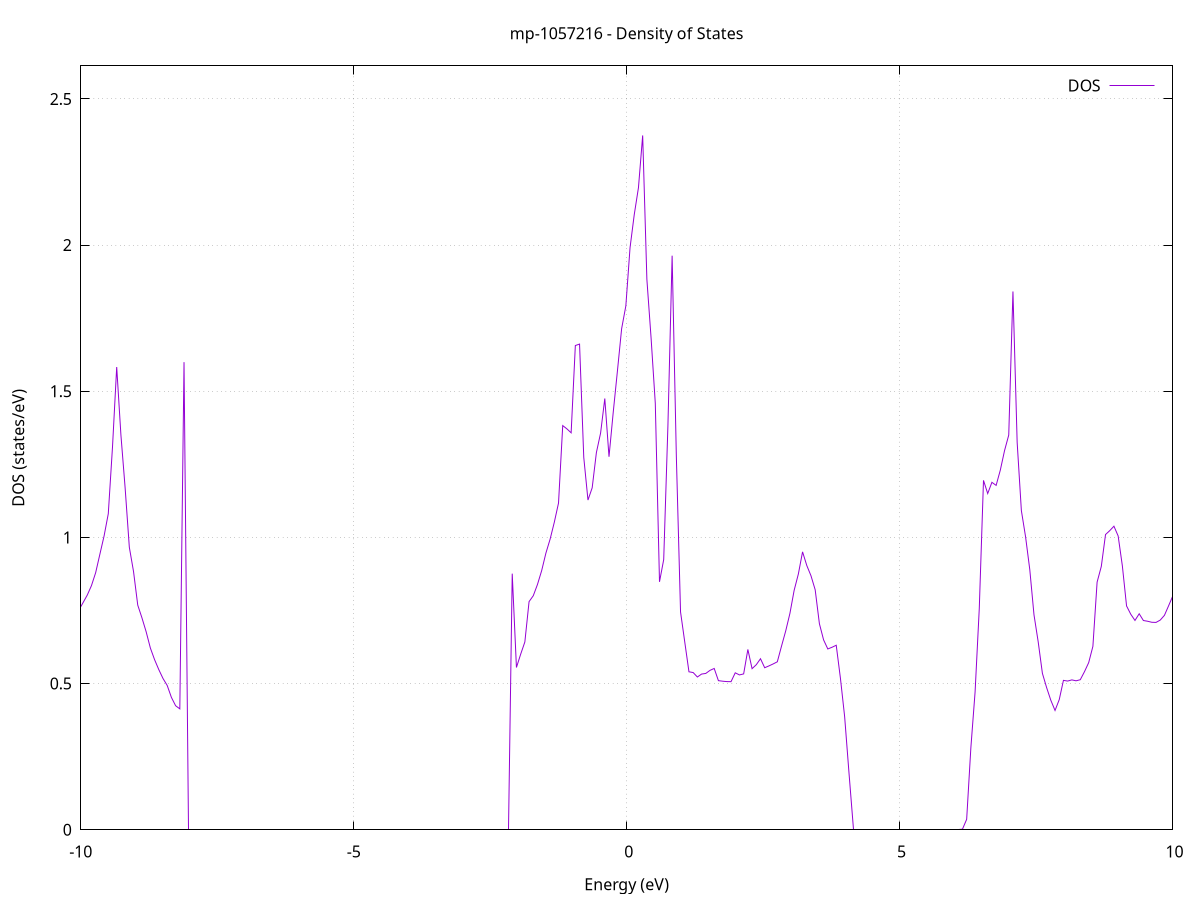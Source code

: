 set title 'mp-1057216 - Density of States'
set xlabel 'Energy (eV)'
set ylabel 'DOS (states/eV)'
set grid
set xrange [-10:10]
set yrange [0:2.613]
set xzeroaxis lt -1
set terminal png size 800,600
set output 'mp-1057216_dos_gnuplot.png'
plot '-' using 1:2 with lines title 'DOS'
-49.734900 0.000000
-49.657800 0.000000
-49.580800 0.000000
-49.503700 0.000000
-49.426600 0.000000
-49.349500 0.000000
-49.272400 0.000000
-49.195300 0.000000
-49.118200 0.000000
-49.041200 0.000000
-48.964100 0.000000
-48.887000 0.000000
-48.809900 0.000000
-48.732800 0.000000
-48.655700 0.000000
-48.578600 0.000000
-48.501600 0.000000
-48.424500 0.000000
-48.347400 0.000000
-48.270300 0.000000
-48.193200 0.000000
-48.116100 0.000000
-48.039000 0.000000
-47.962000 0.000000
-47.884900 0.000000
-47.807800 0.000000
-47.730700 0.000000
-47.653600 0.000000
-47.576500 0.000000
-47.499500 0.000000
-47.422400 0.000000
-47.345300 0.000000
-47.268200 0.000000
-47.191100 0.000000
-47.114000 0.000000
-47.036900 0.000000
-46.959900 0.000000
-46.882800 0.000000
-46.805700 0.000000
-46.728600 0.000000
-46.651500 0.000000
-46.574400 0.000000
-46.497300 0.000000
-46.420300 0.000000
-46.343200 0.000000
-46.266100 0.000000
-46.189000 0.000000
-46.111900 0.000000
-46.034800 0.000000
-45.957700 0.000000
-45.880700 0.000000
-45.803600 0.000000
-45.726500 0.000000
-45.649400 0.000000
-45.572300 0.000000
-45.495200 0.000000
-45.418100 0.000000
-45.341100 0.000000
-45.264000 0.000000
-45.186900 0.000000
-45.109800 0.000000
-45.032700 0.000000
-44.955600 0.000000
-44.878500 0.000000
-44.801500 0.000000
-44.724400 0.000000
-44.647300 0.000000
-44.570200 0.000000
-44.493100 0.000000
-44.416000 0.000000
-44.338900 0.000000
-44.261900 0.000000
-44.184800 0.000000
-44.107700 0.000000
-44.030600 0.000000
-43.953500 0.000000
-43.876400 0.000000
-43.799300 0.000000
-43.722300 0.000000
-43.645200 0.000000
-43.568100 0.000000
-43.491000 0.000000
-43.413900 0.000000
-43.336800 0.000000
-43.259700 0.000000
-43.182700 0.000000
-43.105600 0.000000
-43.028500 0.000000
-42.951400 0.000000
-42.874300 0.000000
-42.797200 0.000000
-42.720100 149.507300
-42.643100 0.000000
-42.566000 0.000000
-42.488900 0.000000
-42.411800 0.000000
-42.334700 0.000000
-42.257600 0.000000
-42.180500 0.000000
-42.103500 0.000000
-42.026400 0.000000
-41.949300 0.000000
-41.872200 0.000000
-41.795100 0.000000
-41.718000 0.000000
-41.640900 0.000000
-41.563900 0.000000
-41.486800 0.000000
-41.409700 0.000000
-41.332600 0.000000
-41.255500 0.000000
-41.178400 0.000000
-41.101300 0.000000
-41.024300 0.000000
-40.947200 0.000000
-40.870100 0.000000
-40.793000 0.000000
-40.715900 0.000000
-40.638800 0.000000
-40.561800 0.000000
-40.484700 0.000000
-40.407600 0.000000
-40.330500 0.000000
-40.253400 0.000000
-40.176300 0.000000
-40.099200 0.000000
-40.022200 0.000000
-39.945100 0.000000
-39.868000 0.000000
-39.790900 0.000000
-39.713800 0.000000
-39.636700 0.000000
-39.559600 0.000000
-39.482600 0.000000
-39.405500 0.000000
-39.328400 0.000000
-39.251300 0.000000
-39.174200 0.000000
-39.097100 0.000000
-39.020000 0.000000
-38.943000 0.000000
-38.865900 0.000000
-38.788800 0.000000
-38.711700 0.000000
-38.634600 0.000000
-38.557500 0.000000
-38.480400 0.000000
-38.403400 0.000000
-38.326300 0.000000
-38.249200 0.000000
-38.172100 0.000000
-38.095000 0.000000
-38.017900 0.000000
-37.940800 0.000000
-37.863800 0.000000
-37.786700 0.000000
-37.709600 0.000000
-37.632500 0.000000
-37.555400 0.000000
-37.478300 0.000000
-37.401200 0.000000
-37.324200 0.000000
-37.247100 0.000000
-37.170000 0.000000
-37.092900 0.000000
-37.015800 0.000000
-36.938700 0.000000
-36.861600 0.000000
-36.784600 0.000000
-36.707500 0.000000
-36.630400 0.000000
-36.553300 0.000000
-36.476200 0.000000
-36.399100 0.000000
-36.322000 0.000000
-36.245000 0.000000
-36.167900 0.000000
-36.090800 0.000000
-36.013700 0.000000
-35.936600 0.000000
-35.859500 0.000000
-35.782400 0.000000
-35.705400 0.000000
-35.628300 0.000000
-35.551200 0.000000
-35.474100 0.000000
-35.397000 0.000000
-35.319900 0.000000
-35.242800 0.000000
-35.165800 0.000000
-35.088700 0.000000
-35.011600 0.000000
-34.934500 0.000000
-34.857400 0.000000
-34.780300 0.000000
-34.703200 0.000000
-34.626200 0.000000
-34.549100 0.000000
-34.472000 0.000000
-34.394900 0.000000
-34.317800 0.000000
-34.240700 0.000000
-34.163600 0.000000
-34.086600 0.000000
-34.009500 0.000000
-33.932400 0.000000
-33.855300 0.000000
-33.778200 0.000000
-33.701100 0.000000
-33.624100 0.000000
-33.547000 0.000000
-33.469900 0.000000
-33.392800 0.000000
-33.315700 0.000000
-33.238600 0.000000
-33.161500 0.000000
-33.084500 0.000000
-33.007400 0.000000
-32.930300 0.000000
-32.853200 0.000000
-32.776100 0.000000
-32.699000 0.000000
-32.621900 0.000000
-32.544900 0.000000
-32.467800 0.000000
-32.390700 0.000000
-32.313600 0.000000
-32.236500 0.000000
-32.159400 0.000000
-32.082300 0.000000
-32.005300 0.000000
-31.928200 0.000000
-31.851100 0.000000
-31.774000 0.000000
-31.696900 0.000000
-31.619800 0.000000
-31.542700 0.000000
-31.465700 0.000000
-31.388600 0.000000
-31.311500 0.000000
-31.234400 0.000000
-31.157300 0.000000
-31.080200 0.000000
-31.003100 0.000000
-30.926100 0.000000
-30.849000 0.000000
-30.771900 0.000000
-30.694800 0.000000
-30.617700 0.000000
-30.540600 0.000000
-30.463500 0.000000
-30.386500 0.000000
-30.309400 0.000000
-30.232300 0.000000
-30.155200 0.000000
-30.078100 0.000000
-30.001000 0.000000
-29.923900 0.000000
-29.846900 0.000000
-29.769800 0.000000
-29.692700 0.000000
-29.615600 0.000000
-29.538500 0.000000
-29.461400 0.000000
-29.384300 0.000000
-29.307300 0.000000
-29.230200 0.000000
-29.153100 0.000000
-29.076000 0.000000
-28.998900 0.000000
-28.921800 0.000000
-28.844700 0.000000
-28.767700 0.000000
-28.690600 0.000000
-28.613500 0.000000
-28.536400 0.000000
-28.459300 0.000000
-28.382200 0.000000
-28.305100 0.000000
-28.228100 0.000000
-28.151000 0.000000
-28.073900 0.000000
-27.996800 0.000000
-27.919700 0.000000
-27.842600 0.000000
-27.765500 0.000000
-27.688500 0.000000
-27.611400 0.000000
-27.534300 0.000000
-27.457200 0.000000
-27.380100 0.000000
-27.303000 0.000000
-27.225900 0.000000
-27.148900 0.000000
-27.071800 0.000000
-26.994700 0.000000
-26.917600 0.000000
-26.840500 0.000000
-26.763400 0.000000
-26.686400 0.000000
-26.609300 0.000000
-26.532200 0.000000
-26.455100 0.000000
-26.378000 0.000000
-26.300900 0.000000
-26.223800 0.000000
-26.146800 0.000000
-26.069700 0.000000
-25.992600 0.000000
-25.915500 0.000000
-25.838400 0.000000
-25.761300 0.000000
-25.684200 0.000000
-25.607200 0.000000
-25.530100 0.000000
-25.453000 0.000000
-25.375900 0.000000
-25.298800 0.000000
-25.221700 0.000000
-25.144600 0.000000
-25.067600 0.000000
-24.990500 0.000000
-24.913400 0.000000
-24.836300 0.000000
-24.759200 0.000000
-24.682100 0.000000
-24.605000 0.000000
-24.528000 0.000000
-24.450900 0.000000
-24.373800 0.000000
-24.296700 0.000000
-24.219600 0.000000
-24.142500 0.000000
-24.065400 0.000000
-23.988400 0.000000
-23.911300 0.000000
-23.834200 0.000000
-23.757100 0.000000
-23.680000 0.000000
-23.602900 0.000000
-23.525800 0.000000
-23.448800 0.000000
-23.371700 0.000000
-23.294600 0.000000
-23.217500 0.000000
-23.140400 0.000000
-23.063300 0.000000
-22.986200 0.000000
-22.909200 0.000000
-22.832100 0.000000
-22.755000 0.000000
-22.677900 0.000000
-22.600800 0.000000
-22.523700 0.000000
-22.446600 0.000000
-22.369600 0.000000
-22.292500 0.000000
-22.215400 0.000000
-22.138300 0.000000
-22.061200 0.000000
-21.984100 0.000000
-21.907000 0.000000
-21.830000 0.000000
-21.752900 0.000000
-21.675800 0.000000
-21.598700 0.000000
-21.521600 0.000000
-21.444500 0.000000
-21.367400 0.000000
-21.290400 0.000000
-21.213300 0.000000
-21.136200 0.000000
-21.059100 0.000000
-20.982000 0.000000
-20.904900 0.000000
-20.827800 0.000000
-20.750800 0.000000
-20.673700 0.000000
-20.596600 0.000000
-20.519500 0.000000
-20.442400 0.000000
-20.365300 0.000000
-20.288200 0.000000
-20.211200 0.000000
-20.134100 0.000000
-20.057000 0.000000
-19.979900 0.000000
-19.902800 0.000000
-19.825700 0.000000
-19.748700 0.000000
-19.671600 0.000000
-19.594500 0.000000
-19.517400 0.000000
-19.440300 0.000000
-19.363200 0.000000
-19.286100 0.000000
-19.209100 0.000000
-19.132000 0.000000
-19.054900 0.000000
-18.977800 0.000000
-18.900700 0.000000
-18.823600 0.000000
-18.746500 0.000000
-18.669500 0.000000
-18.592400 0.000000
-18.515300 0.000000
-18.438200 0.000000
-18.361100 0.000000
-18.284000 0.000000
-18.206900 0.000000
-18.129900 0.000000
-18.052800 0.000000
-17.975700 0.000000
-17.898600 0.000000
-17.821500 0.000000
-17.744400 0.000000
-17.667300 0.000000
-17.590300 0.000000
-17.513200 0.000000
-17.436100 0.000000
-17.359000 0.000000
-17.281900 0.000000
-17.204800 0.000000
-17.127700 0.000000
-17.050700 0.000000
-16.973600 0.000000
-16.896500 0.000000
-16.819400 0.000000
-16.742300 0.000000
-16.665200 0.000000
-16.588100 0.000000
-16.511100 0.000000
-16.434000 0.000000
-16.356900 0.000000
-16.279800 0.000000
-16.202700 0.000000
-16.125600 0.000000
-16.048500 0.000000
-15.971500 0.000000
-15.894400 0.000000
-15.817300 0.000000
-15.740200 0.000000
-15.663100 0.000000
-15.586000 0.000000
-15.508900 0.000000
-15.431900 0.000000
-15.354800 0.000000
-15.277700 0.000000
-15.200600 0.000000
-15.123500 0.000000
-15.046400 0.000000
-14.969300 0.000000
-14.892300 0.000000
-14.815200 0.000000
-14.738100 0.000000
-14.661000 0.000000
-14.583900 0.000000
-14.506800 0.000000
-14.429700 0.000000
-14.352700 0.000000
-14.275600 0.000000
-14.198500 0.000000
-14.121400 0.000000
-14.044300 0.000000
-13.967200 0.000000
-13.890100 0.000000
-13.813100 0.000000
-13.736000 0.000000
-13.658900 0.000000
-13.581800 0.000000
-13.504700 0.000000
-13.427600 0.000000
-13.350500 0.000000
-13.273500 0.000000
-13.196400 0.000000
-13.119300 0.000000
-13.042200 0.000000
-12.965100 0.000000
-12.888000 0.000000
-12.811000 0.000000
-12.733900 0.000000
-12.656800 0.000000
-12.579700 0.000000
-12.502600 0.000000
-12.425500 0.000000
-12.348400 0.000000
-12.271400 0.000000
-12.194300 0.000000
-12.117200 0.000000
-12.040100 0.000000
-11.963000 0.000000
-11.885900 0.000000
-11.808800 0.000000
-11.731800 0.000000
-11.654700 0.000000
-11.577600 0.000000
-11.500500 0.000000
-11.423400 0.000000
-11.346300 0.000000
-11.269200 0.000000
-11.192200 0.000000
-11.115100 0.000000
-11.038000 0.000000
-10.960900 0.000000
-10.883800 0.000000
-10.806700 0.000000
-10.729600 0.000000
-10.652600 0.257400
-10.575500 0.442100
-10.498400 0.654100
-10.421300 0.664800
-10.344200 0.668300
-10.267100 0.692700
-10.190000 0.709600
-10.113000 0.722800
-10.035900 0.751300
-9.958800 0.776800
-9.881700 0.802700
-9.804600 0.835100
-9.727500 0.879500
-9.650400 0.942500
-9.573400 1.004900
-9.496300 1.081000
-9.419200 1.309300
-9.342100 1.582900
-9.265000 1.350500
-9.187900 1.169700
-9.110800 0.966500
-9.033800 0.883300
-8.956700 0.768600
-8.879600 0.724900
-8.802500 0.677200
-8.725400 0.621700
-8.648300 0.581900
-8.571200 0.548000
-8.494200 0.517600
-8.417100 0.493700
-8.340000 0.452900
-8.262900 0.424300
-8.185800 0.413600
-8.108700 1.599500
-8.031600 0.000000
-7.954600 0.000000
-7.877500 0.000000
-7.800400 0.000000
-7.723300 0.000000
-7.646200 0.000000
-7.569100 0.000000
-7.492000 0.000000
-7.415000 0.000000
-7.337900 0.000000
-7.260800 0.000000
-7.183700 0.000000
-7.106600 0.000000
-7.029500 0.000000
-6.952400 0.000000
-6.875400 0.000000
-6.798300 0.000000
-6.721200 0.000000
-6.644100 0.000000
-6.567000 0.000000
-6.489900 0.000000
-6.412800 0.000000
-6.335800 0.000000
-6.258700 0.000000
-6.181600 0.000000
-6.104500 0.000000
-6.027400 0.000000
-5.950300 0.000000
-5.873300 0.000000
-5.796200 0.000000
-5.719100 0.000000
-5.642000 0.000000
-5.564900 0.000000
-5.487800 0.000000
-5.410700 0.000000
-5.333700 0.000000
-5.256600 0.000000
-5.179500 0.000000
-5.102400 0.000000
-5.025300 0.000000
-4.948200 0.000000
-4.871100 0.000000
-4.794100 0.000000
-4.717000 0.000000
-4.639900 0.000000
-4.562800 0.000000
-4.485700 0.000000
-4.408600 0.000000
-4.331500 0.000000
-4.254500 0.000000
-4.177400 0.000000
-4.100300 0.000000
-4.023200 0.000000
-3.946100 0.000000
-3.869000 0.000000
-3.791900 0.000000
-3.714900 0.000000
-3.637800 0.000000
-3.560700 0.000000
-3.483600 0.000000
-3.406500 0.000000
-3.329400 0.000000
-3.252300 0.000000
-3.175300 0.000000
-3.098200 0.000000
-3.021100 0.000000
-2.944000 0.000000
-2.866900 0.000000
-2.789800 0.000000
-2.712700 0.000000
-2.635700 0.000000
-2.558600 0.000000
-2.481500 0.000000
-2.404400 0.000000
-2.327300 0.000000
-2.250200 0.000000
-2.173100 0.000000
-2.096100 0.876100
-2.019000 0.555200
-1.941900 0.600300
-1.864800 0.642400
-1.787700 0.780400
-1.710600 0.800600
-1.633500 0.839200
-1.556500 0.886700
-1.479400 0.946200
-1.402300 0.994000
-1.325200 1.051900
-1.248100 1.117600
-1.171000 1.382600
-1.093900 1.371200
-1.016900 1.357900
-0.939800 1.656400
-0.862700 1.661400
-0.785600 1.273800
-0.708500 1.127800
-0.631400 1.169700
-0.554300 1.290200
-0.477300 1.357000
-0.400200 1.475100
-0.323100 1.276000
-0.246000 1.427500
-0.168900 1.569400
-0.091800 1.713900
-0.014700 1.791900
0.062300 1.991300
0.139400 2.104200
0.216500 2.196600
0.293600 2.375000
0.370700 1.882800
0.447800 1.681900
0.524900 1.458400
0.601900 0.848100
0.679000 0.924300
0.756100 1.382000
0.833200 1.963700
0.910300 1.279800
0.987400 0.745100
1.064400 0.642500
1.141500 0.540400
1.218600 0.537800
1.295700 0.522600
1.372800 0.532600
1.449900 0.534800
1.527000 0.545300
1.604000 0.551800
1.681100 0.510100
1.758200 0.508200
1.835300 0.506900
1.912400 0.506600
1.989500 0.536900
2.066600 0.529700
2.143600 0.533200
2.220700 0.616800
2.297800 0.551100
2.374900 0.564600
2.452000 0.585100
2.529100 0.554300
2.606200 0.560500
2.683200 0.567200
2.760300 0.574600
2.837400 0.628300
2.914500 0.680400
2.991600 0.740600
3.068700 0.819100
3.145800 0.874900
3.222800 0.950700
3.299900 0.904100
3.377000 0.868900
3.454100 0.820900
3.531200 0.705000
3.608300 0.649400
3.685400 0.618500
3.762400 0.624300
3.839500 0.631200
3.916600 0.518200
3.993700 0.386900
4.070800 0.200400
4.147900 0.000000
4.225000 0.000000
4.302000 0.000000
4.379100 0.000000
4.456200 0.000000
4.533300 0.000000
4.610400 0.000000
4.687500 0.000000
4.764600 0.000000
4.841600 0.000000
4.918700 0.000000
4.995800 0.000000
5.072900 0.000000
5.150000 0.000000
5.227100 0.000000
5.304200 0.000000
5.381200 0.000000
5.458300 0.000000
5.535400 0.000000
5.612500 0.000000
5.689600 0.000000
5.766700 0.000000
5.843800 0.000000
5.920800 0.000000
5.997900 0.000000
6.075000 0.000000
6.152100 0.002000
6.229200 0.035800
6.306300 0.281100
6.383400 0.470900
6.460400 0.757700
6.537500 1.195200
6.614600 1.150200
6.691700 1.188500
6.768800 1.178000
6.845900 1.230400
6.923000 1.296900
7.000000 1.350200
7.077100 1.841300
7.154200 1.325100
7.231300 1.091900
7.308400 1.002000
7.385500 0.889900
7.462600 0.735300
7.539600 0.642800
7.616700 0.535100
7.693800 0.486400
7.770900 0.443000
7.848000 0.408100
7.925100 0.445100
8.002100 0.511100
8.079200 0.508700
8.156300 0.512700
8.233400 0.509600
8.310500 0.513300
8.387600 0.540800
8.464700 0.571800
8.541700 0.627400
8.618800 0.847100
8.695900 0.900900
8.773000 1.009900
8.850100 1.023200
8.927200 1.038400
9.004300 1.005100
9.081300 0.902900
9.158400 0.765600
9.235500 0.737300
9.312600 0.716000
9.389700 0.738900
9.466800 0.715800
9.543900 0.713300
9.620900 0.709800
9.698000 0.709300
9.775100 0.717200
9.852200 0.733500
9.929300 0.766500
10.006400 0.800200
10.083500 0.862300
10.160500 0.892600
10.237600 0.857600
10.314700 0.868400
10.391800 0.904000
10.468900 0.968100
10.546000 1.038300
10.623100 1.112300
10.700100 1.272700
10.777200 1.400300
10.854300 1.215400
10.931400 1.083100
11.008500 0.983200
11.085600 0.950800
11.162700 0.912800
11.239700 0.826200
11.316800 0.759700
11.393900 0.590200
11.471000 0.627500
11.548100 0.701300
11.625200 0.768000
11.702300 0.867800
11.779300 0.998000
11.856400 1.124400
11.933500 1.155800
12.010600 1.235900
12.087700 1.290800
12.164800 1.356300
12.241900 1.374600
12.318900 1.409100
12.396000 1.448800
12.473100 1.500500
12.550200 1.582300
12.627300 1.908100
12.704400 1.930500
12.781500 1.973600
12.858500 1.881100
12.935600 1.780200
13.012700 1.714800
13.089800 1.736100
13.166900 1.631200
13.244000 1.309000
13.321100 1.270300
13.398100 1.254200
13.475200 1.251700
13.552300 1.252300
13.629400 1.293600
13.706500 1.409500
13.783600 1.644600
13.860700 1.645700
13.937700 1.560500
14.014800 1.507800
14.091900 1.415700
14.169000 1.353100
14.246100 1.489300
14.323200 1.843500
14.400300 2.012400
14.477300 2.032700
14.554400 1.780800
14.631500 1.689800
14.708600 1.654700
14.785700 1.503900
14.862800 1.359200
14.939800 1.195400
15.016900 1.057100
15.094000 0.898600
15.171100 0.809000
15.248200 0.734000
15.325300 0.636500
15.402400 0.527600
15.479400 0.588500
15.556500 0.869800
15.633600 1.168000
15.710700 1.204200
15.787800 1.368400
15.864900 1.155200
15.942000 1.106300
16.019000 1.146700
16.096100 1.292700
16.173200 1.675900
16.250300 1.654700
16.327400 1.534600
16.404500 1.452000
16.481600 1.439900
16.558600 1.451700
16.635700 1.357800
16.712800 1.232800
16.789900 1.151900
16.867000 1.112900
16.944100 1.044900
17.021200 0.980500
17.098200 0.868100
17.175300 0.817100
17.252400 0.848700
17.329500 0.806500
17.406600 0.668900
17.483700 0.651600
17.560800 0.622000
17.637800 0.587900
17.714900 0.614200
17.792000 0.698000
17.869100 0.841100
17.946200 1.050400
18.023300 1.264300
18.100400 1.445000
18.177400 2.115500
18.254500 1.558100
18.331600 1.358700
18.408700 1.317600
18.485800 1.277600
18.562900 1.333700
18.640000 1.539900
18.717000 1.394200
18.794100 1.406300
18.871200 1.225700
18.948300 1.091100
19.025400 1.040300
19.102500 0.991200
19.179600 0.963300
19.256600 0.927000
19.333700 0.931000
19.410800 1.001100
19.487900 1.084600
19.565000 1.156000
19.642100 1.216200
19.719200 1.269400
19.796200 1.331700
19.873300 1.403600
19.950400 1.562700
20.027500 1.729800
20.104600 1.932700
20.181700 1.706300
20.258800 1.531100
20.335800 1.311500
20.412900 1.170400
20.490000 1.054200
20.567100 1.009200
20.644200 1.005700
20.721300 1.009200
20.798400 0.984900
20.875400 0.990000
20.952500 0.964700
21.029600 0.948100
21.106700 0.964200
21.183800 1.055300
21.260900 0.952900
21.338000 0.942800
21.415000 1.022200
21.492100 1.046400
21.569200 1.048700
21.646300 1.025500
21.723400 1.027800
21.800500 1.065300
21.877600 1.089600
21.954600 1.130000
22.031700 1.174000
22.108800 1.270500
22.185900 1.346300
22.263000 1.426600
22.340100 1.488400
22.417100 1.343300
22.494200 1.287300
22.571300 1.253000
22.648400 1.198700
22.725500 1.166000
22.802600 1.194900
22.879700 1.190100
22.956700 1.257600
23.033800 1.282700
23.110900 1.316500
23.188000 1.345100
23.265100 1.488200
23.342200 1.460600
23.419300 1.420000
23.496300 1.385300
23.573400 1.370100
23.650500 1.354100
23.727600 1.368900
23.804700 1.247500
23.881800 1.166800
23.958900 1.129600
24.035900 1.159500
24.113000 1.222600
24.190100 1.228600
24.267200 1.179700
24.344300 1.158800
24.421400 1.309700
24.498500 1.288600
24.575500 1.269600
24.652600 1.272800
24.729700 1.265300
24.806800 1.294600
24.883900 1.294800
24.961000 1.287700
25.038100 1.217500
25.115100 1.137100
25.192200 1.112000
25.269300 1.487500
25.346400 1.515600
25.423500 1.461100
25.500600 1.392800
25.577700 1.431600
25.654700 1.644200
25.731800 1.756300
25.808900 1.719400
25.886000 1.688000
25.963100 1.618800
26.040200 1.452000
26.117300 1.401000
26.194300 1.449600
26.271400 1.516700
26.348500 1.462900
26.425600 1.490100
26.502700 1.342500
26.579800 1.224200
26.656900 1.191500
26.733900 1.245100
26.811000 1.241900
26.888100 1.340700
26.965200 1.486600
27.042300 1.587300
27.119400 1.677500
27.196500 1.753500
27.273500 1.715200
27.350600 1.642600
27.427700 1.453900
27.504800 1.215900
27.581900 1.063300
27.659000 1.010300
27.736100 1.026200
27.813100 1.052700
27.890200 1.100200
27.967300 1.239500
28.044400 1.322100
28.121500 1.480600
28.198600 1.764300
28.275700 1.896100
28.352700 1.930400
28.429800 1.786100
28.506900 1.674400
28.584000 1.436400
28.661100 1.309900
28.738200 1.198900
28.815300 1.111400
28.892300 1.114100
28.969400 1.287700
29.046500 1.426700
29.123600 1.437800
29.200700 1.410300
29.277800 1.325000
29.354800 1.251200
29.431900 1.044400
29.509000 1.073300
29.586100 1.070800
29.663200 1.003100
29.740300 1.051700
29.817400 1.050700
29.894400 1.069300
29.971500 1.097200
30.048600 1.176100
30.125700 1.292300
30.202800 1.460200
30.279900 1.507300
30.357000 1.483700
30.434000 1.437500
30.511100 1.490300
30.588200 1.541200
30.665300 1.620200
30.742400 1.683900
30.819500 1.543700
30.896600 1.413700
30.973600 1.365700
31.050700 1.342100
31.127800 1.307300
31.204900 1.337800
31.282000 1.342100
31.359100 1.308400
31.436200 1.421100
31.513200 1.316800
31.590300 1.366300
31.667400 1.462400
31.744500 1.437000
31.821600 1.416000
31.898700 1.415900
31.975800 1.331200
32.052800 1.361700
32.129900 1.511300
32.207000 1.660400
32.284100 1.615900
32.361200 1.662600
32.438300 1.929900
32.515400 2.083900
32.592400 1.994300
32.669500 1.754500
32.746600 1.499900
32.823700 1.413000
32.900800 1.362200
32.977900 1.211700
33.055000 1.166700
33.132000 1.159100
33.209100 1.257600
33.286200 1.331700
33.363300 1.438600
33.440400 1.574300
33.517500 1.779300
33.594600 1.863700
33.671600 1.893600
33.748700 1.720600
33.825800 1.617500
33.902900 1.544200
33.980000 1.449100
34.057100 1.367200
34.134200 1.274400
34.211200 1.174800
34.288300 1.132600
34.365400 1.129600
34.442500 1.149600
34.519600 1.233500
34.596700 1.313800
34.673800 1.436000
34.750800 1.483100
34.827900 1.493900
34.905000 1.554600
34.982100 1.587500
35.059200 1.566600
35.136300 1.506900
35.213400 1.475000
35.290400 1.517800
35.367500 1.503500
35.444600 1.553500
35.521700 1.415400
35.598800 1.326400
35.675900 1.217200
35.753000 1.179400
35.830000 1.229700
35.907100 1.305300
35.984200 1.375900
36.061300 1.388500
36.138400 1.507200
36.215500 1.496000
36.292500 1.433900
36.369600 1.420800
36.446700 1.382600
36.523800 1.356400
36.600900 1.356000
36.678000 1.455700
36.755100 1.525900
36.832100 1.571100
36.909200 1.529500
36.986300 1.646300
37.063400 1.434100
37.140500 1.428700
37.217600 1.416900
37.294700 1.489000
37.371700 1.563000
37.448800 1.719200
37.525900 1.884400
37.603000 2.174700
37.680100 2.284800
37.757200 2.138600
37.834300 2.153700
37.911300 2.012400
37.988400 1.877200
38.065500 1.795900
38.142600 1.279100
38.219700 1.168800
38.296800 1.227500
38.373900 1.381700
38.450900 1.501300
38.528000 1.635700
38.605100 1.838100
38.682200 1.822700
38.759300 1.824000
38.836400 1.829100
38.913500 1.844700
38.990500 1.907100
39.067600 1.786200
39.144700 1.733800
39.221800 1.629800
39.298900 1.277800
39.376000 1.095500
39.453100 1.080000
39.530100 1.224500
39.607200 1.213700
39.684300 1.258700
39.761400 1.305300
39.838500 1.371300
39.915600 1.404800
39.992700 1.481700
40.069700 1.521200
40.146800 1.510500
40.223900 1.534900
40.301000 1.604200
40.378100 1.586200
40.455200 1.628300
40.532300 1.726500
40.609300 1.812100
40.686400 1.728500
40.763500 1.818100
40.840600 1.938300
40.917700 1.813900
40.994800 1.847900
41.071900 1.733800
41.148900 1.580900
41.226000 1.530600
41.303100 1.508300
41.380200 1.481600
41.457300 1.450200
41.534400 1.428200
41.611500 1.405200
41.688500 1.363800
41.765600 1.309100
41.842700 1.340700
41.919800 1.355600
41.996900 1.391000
42.074000 1.450900
42.151100 1.495100
42.228100 1.606300
42.305200 1.518100
42.382300 1.616300
42.459400 1.657100
42.536500 1.716600
42.613600 1.730000
42.690700 1.728100
42.767700 1.670200
42.844800 1.611800
42.921900 1.580100
42.999000 1.611200
43.076100 1.604100
43.153200 1.601100
43.230200 1.527900
43.307300 1.444900
43.384400 1.419000
43.461500 1.376700
43.538600 1.385900
43.615700 1.383300
43.692800 1.402300
43.769800 1.377100
43.846900 1.374600
43.924000 1.407300
44.001100 1.391900
44.078200 1.394500
44.155300 1.420900
44.232400 1.495600
44.309400 1.599400
44.386500 1.770300
44.463600 1.845300
44.540700 1.858800
44.617800 1.800400
44.694900 1.726600
44.772000 1.681600
44.849000 1.536500
44.926100 1.480100
45.003200 1.435100
45.080300 1.459500
45.157400 1.586900
45.234500 1.780600
45.311600 1.986900
45.388600 2.097300
45.465700 2.116000
45.542800 1.876700
45.619900 1.727100
45.697000 1.572700
45.774100 1.414400
45.851200 1.360700
45.928200 1.353800
46.005300 1.398400
46.082400 1.510000
46.159500 1.709800
46.236600 1.924300
46.313700 1.873000
46.390800 1.890700
46.467800 1.920000
46.544900 1.889800
46.622000 1.800400
46.699100 1.764100
46.776200 1.834600
46.853300 1.673900
46.930400 1.635900
47.007400 1.686400
47.084500 1.554400
47.161600 1.534100
47.238700 1.498900
47.315800 1.522700
47.392900 1.582100
47.470000 1.685200
47.547000 1.865500
47.624100 2.085800
47.701200 2.195100
47.778300 2.270100
47.855400 2.264900
47.932500 2.095500
48.009600 1.978600
48.086600 1.788300
48.163700 1.660200
48.240800 1.586400
48.317900 1.541700
48.395000 1.557400
48.472100 1.649200
48.549200 1.810700
48.626200 1.897100
48.703300 2.012500
48.780400 2.141100
48.857500 2.011900
48.934600 2.009200
49.011700 1.925100
49.088800 1.661700
49.165800 1.628200
49.242900 1.593800
49.320000 1.559400
49.397100 1.528400
49.474200 1.510900
49.551300 1.684500
49.628400 1.829000
49.705400 1.956000
49.782500 2.069100
49.859600 2.050300
49.936700 1.987700
50.013800 1.929200
50.090900 1.774600
50.167900 1.652900
50.245000 1.621200
50.322100 1.646200
50.399200 1.612000
50.476300 1.603500
50.553400 1.579200
50.630500 1.673200
50.707500 1.726000
50.784600 1.743300
50.861700 1.774800
50.938800 1.897600
51.015900 1.717000
51.093000 1.597400
51.170100 1.521600
51.247100 1.426600
51.324200 1.352500
51.401300 1.360900
51.478400 1.440600
51.555500 1.499800
51.632600 1.565800
51.709700 1.653900
51.786700 1.702200
51.863800 1.824100
51.940900 2.027000
52.018000 2.186400
52.095100 2.194900
52.172200 2.101900
52.249300 1.991200
52.326300 1.764500
52.403400 1.502300
52.480500 1.370700
52.557600 1.396100
52.634700 1.510200
52.711800 1.558600
52.788900 1.719800
52.865900 1.899700
52.943000 2.087100
53.020100 2.020400
53.097200 1.856200
53.174300 1.773800
53.251400 1.729800
53.328500 1.685200
53.405500 1.644600
53.482600 1.568400
53.559700 1.559100
53.636800 1.552900
53.713900 1.547500
53.791000 1.569600
53.868100 1.683800
53.945100 1.661100
54.022200 1.664000
54.099300 1.713200
54.176400 1.764700
54.253500 1.841100
54.330600 1.887200
54.407700 1.873300
54.484700 1.799500
54.561800 1.708700
54.638900 1.611600
54.716000 1.577000
54.793100 1.529800
54.870200 1.579700
54.947300 1.731200
55.024300 1.962800
55.101400 2.160700
55.178500 2.246900
55.255600 2.079000
55.332700 1.938400
55.409800 1.896600
55.486900 1.712800
55.563900 1.614000
55.641000 1.606800
55.718100 1.641600
55.795200 1.740100
55.872300 1.814000
55.949400 1.959900
56.026500 2.080800
56.103500 2.172900
56.180600 2.305500
56.257700 2.373600
56.334800 2.325000
56.411900 2.237600
56.489000 2.028800
56.566100 1.998500
56.643100 1.870700
56.720200 1.794400
56.797300 1.898300
56.874400 2.039200
56.951500 2.148000
57.028600 2.254100
57.105600 2.284800
57.182700 2.197500
57.259800 2.101700
57.336900 1.973800
57.414000 1.908400
57.491100 1.852900
57.568200 1.714900
57.645200 1.584400
57.722300 1.627200
57.799400 1.744500
57.876500 1.765800
57.953600 1.801900
58.030700 1.811600
58.107800 1.852600
58.184800 1.937000
58.261900 1.926100
58.339000 1.991400
58.416100 1.929000
58.493200 1.850300
58.570300 1.681100
58.647400 1.630200
58.724400 1.596000
58.801500 1.624500
58.878600 1.730500
58.955700 1.887100
59.032800 1.973100
59.109900 1.953100
59.187000 1.933100
59.264000 1.901300
59.341100 1.868600
59.418200 1.831500
59.495300 1.828100
59.572400 1.878900
59.649500 1.853100
59.726600 1.801500
59.803600 1.794300
59.880700 1.783900
59.957800 1.784900
60.034900 1.854600
60.112000 1.854900
60.189100 1.846900
60.266200 1.920500
60.343200 1.976200
60.420300 1.949700
60.497400 1.854900
60.574500 1.823400
60.651600 1.782700
60.728700 1.795700
60.805800 1.830500
60.882800 1.877200
60.959900 1.917300
61.037000 2.006200
61.114100 1.992100
61.191200 1.919700
61.268300 1.886700
61.345400 1.772500
61.422400 1.716000
61.499500 1.719100
61.576600 1.771100
61.653700 1.807700
61.730800 1.802500
61.807900 1.821300
61.885000 1.884700
61.962000 1.885600
62.039100 1.864800
62.116200 1.835400
62.193300 1.892500
62.270400 1.884800
62.347500 1.880300
62.424600 1.941700
62.501600 2.011100
62.578700 2.071400
62.655800 2.018600
62.732900 1.896600
62.810000 1.847900
62.887100 1.891400
62.964200 1.929100
63.041200 1.948900
63.118300 1.915200
63.195400 1.805400
63.272500 1.825700
63.349600 1.923000
63.426700 2.044400
63.503800 2.136200
63.580800 2.111400
63.657900 2.025200
63.735000 1.931900
63.812100 1.957400
63.889200 1.852000
63.966300 1.846800
64.043300 1.930900
64.120400 1.883000
64.197500 1.844300
64.274600 1.910100
64.351700 1.871300
64.428800 2.041100
64.505900 2.246100
64.582900 2.292800
64.660000 2.255100
64.737100 2.215300
64.814200 2.134800
64.891300 1.946900
64.968400 1.827800
65.045500 1.824300
65.122500 1.837400
65.199600 1.812600
65.276700 1.768300
65.353800 1.835200
65.430900 1.895300
65.508000 1.975200
65.585100 1.980000
65.662100 1.990900
65.739200 2.013300
65.816300 2.013800
65.893400 1.956600
65.970500 1.896700
66.047600 1.832100
66.124700 1.829100
66.201700 1.864200
66.278800 1.962200
66.355900 2.028400
66.433000 1.987500
66.510100 2.000800
66.587200 2.017900
66.664300 2.032100
66.741300 2.021700
66.818400 2.024200
66.895500 1.999700
66.972600 2.020700
67.049700 1.982900
67.126800 1.903100
67.203900 1.866300
67.280900 1.882400
67.358000 1.952200
67.435100 2.060400
67.512200 2.059500
67.589300 2.100800
67.666400 2.176200
67.743500 2.223100
67.820500 2.214100
67.897600 2.053600
67.974700 1.918400
68.051800 1.872100
68.128900 1.851400
68.206000 1.831600
68.283100 1.825400
68.360100 1.907400
68.437200 1.931600
68.514300 1.918600
68.591400 1.914700
68.668500 2.001500
68.745600 2.142900
68.822700 2.236100
68.899700 2.206600
68.976800 2.161600
69.053900 2.144900
69.131000 2.127200
69.208100 2.067400
69.285200 1.999000
69.362300 1.969300
69.439300 1.919700
69.516400 1.893900
69.593500 1.949700
69.670600 2.052400
69.747700 2.125200
69.824800 2.177000
69.901900 2.148300
69.978900 2.130400
70.056000 2.183400
70.133100 2.204200
70.210200 2.108300
70.287300 1.995300
70.364400 1.909400
70.441500 1.914400
70.518500 1.984500
70.595600 2.029000
70.672700 1.986700
70.749800 2.018600
70.826900 2.013300
70.904000 1.895400
70.981000 1.858000
71.058100 1.962600
71.135200 2.041300
71.212300 2.107200
71.289400 2.124600
71.366500 2.093100
71.443600 2.090000
71.520600 2.083500
71.597700 2.129600
71.674800 1.996700
71.751900 2.000200
71.829000 1.963500
71.906100 1.928200
71.983200 1.890900
72.060200 2.003300
72.137300 1.958200
72.214400 2.003500
72.291500 2.010100
72.368600 2.074800
72.445700 2.210100
72.522800 2.305800
72.599800 2.310300
72.676900 2.208600
72.754000 2.160000
72.831100 2.103400
72.908200 2.113800
72.985300 2.081400
73.062400 2.091700
73.139400 2.183200
73.216500 2.003300
73.293600 1.842400
73.370700 1.825500
73.447800 1.887700
73.524900 1.975700
73.602000 1.914700
73.679000 1.930200
73.756100 1.921400
73.833200 1.988800
73.910300 2.052300
73.987400 2.104300
74.064500 2.142800
74.141600 2.161000
74.218600 2.160400
74.295700 2.111600
74.372800 2.064200
74.449900 2.037300
74.527000 2.009300
74.604100 1.853400
74.681200 1.899600
74.758200 2.009000
74.835300 2.150400
74.912400 2.205900
74.989500 2.242800
75.066600 2.294500
75.143700 2.194100
75.220800 2.118700
75.297800 2.072800
75.374900 2.070700
75.452000 2.021300
75.529100 2.022800
75.606200 2.075700
75.683300 2.077400
75.760400 1.963100
75.837400 1.867300
75.914500 1.827300
75.991600 1.788200
76.068700 1.808500
76.145800 1.845400
76.222900 1.960700
76.300000 2.079500
76.377000 2.131800
76.454100 2.198000
76.531200 2.354700
76.608300 2.307600
76.685400 2.294400
76.762500 2.156400
76.839600 2.059300
76.916600 1.951200
76.993700 1.856000
77.070800 1.835900
77.147900 1.831300
77.225000 1.864400
77.302100 1.879800
77.379200 1.937400
77.456200 1.970000
77.533300 1.950200
77.610400 1.974000
77.687500 2.054100
77.764600 2.134900
77.841700 2.195000
77.918700 2.299700
77.995800 2.400200
78.072900 2.383900
78.150000 2.398800
78.227100 2.397700
78.304200 2.215400
78.381300 2.086300
78.458300 2.079800
78.535400 2.085600
78.612500 2.062300
78.689600 2.019200
78.766700 2.031600
78.843800 2.138100
78.920900 2.275600
78.997900 2.292100
79.075000 2.461200
79.152100 2.506000
79.229200 2.215400
79.306300 2.196000
79.383400 2.112100
79.460500 2.079500
79.537500 2.187300
79.614600 2.264200
79.691700 2.186300
79.768800 2.190200
79.845900 2.210000
79.923000 2.182600
80.000100 2.147400
80.077100 2.149300
80.154200 2.020100
80.231300 1.994600
80.308400 2.034900
80.385500 2.113500
80.462600 2.131200
80.539700 2.101900
80.616700 2.096900
80.693800 2.127300
80.770900 2.086000
80.848000 2.119200
80.925100 2.175000
81.002200 2.111700
81.079300 2.065100
81.156300 1.968600
81.233400 1.939300
81.310500 2.037500
81.387600 2.159200
81.464700 2.262600
81.541800 2.410900
81.618900 2.473800
81.695900 2.574300
81.773000 2.420000
81.850100 2.287300
81.927200 2.238200
82.004300 2.159300
82.081400 2.118000
82.158500 2.164600
82.235500 2.226100
82.312600 2.191500
82.389700 2.195400
82.466800 2.119600
82.543900 2.127500
82.621000 2.152700
82.698100 2.198800
82.775100 2.206700
82.852200 2.198000
82.929300 2.123200
83.006400 2.139900
83.083500 2.048300
83.160600 1.847100
83.237700 1.788500
83.314700 1.787000
83.391800 1.851500
83.468900 2.037700
83.546000 2.185500
83.623100 2.280600
83.700200 2.253100
83.777300 2.260500
83.854300 2.354200
83.931400 2.245000
84.008500 2.186100
84.085600 2.202100
84.162700 2.176500
84.239800 2.107800
84.316900 2.137200
84.393900 2.099600
84.471000 2.187200
84.548100 2.338900
84.625200 2.384800
84.702300 2.335000
84.779400 2.257500
84.856400 2.240300
84.933500 2.139900
85.010600 2.137200
85.087700 2.077800
85.164800 2.034900
85.241900 2.167800
85.319000 2.224400
85.396000 2.317500
85.473100 2.280900
85.550200 2.340800
85.627300 2.309700
85.704400 2.274000
85.781500 2.239600
85.858600 2.244200
85.935600 2.243300
86.012700 2.278400
86.089800 2.294400
86.166900 2.263700
86.244000 2.206600
86.321100 2.212100
86.398200 2.136900
86.475200 2.107700
86.552300 2.084100
86.629400 2.049100
86.706500 2.081100
86.783600 2.094000
86.860700 2.016700
86.937800 2.037900
87.014800 2.142700
87.091900 2.163100
87.169000 2.139700
87.246100 2.101200
87.323200 2.101800
87.400300 2.080900
87.477400 2.107600
87.554400 2.175100
87.631500 2.200000
87.708600 2.194200
87.785700 2.213200
87.862800 2.178200
87.939900 2.156500
88.017000 2.139500
88.094000 2.090300
88.171100 2.078200
88.248200 2.084600
88.325300 2.129400
88.402400 2.186500
88.479500 2.195500
88.556600 2.197600
88.633600 2.219800
88.710700 2.310200
88.787800 2.293600
88.864900 2.285300
88.942000 2.255400
89.019100 2.260900
89.096200 2.276000
89.173200 2.232200
89.250300 2.209200
89.327400 2.203000
89.404500 2.224800
89.481600 2.230100
89.558700 2.240200
89.635800 2.218600
89.712800 2.145400
89.789900 2.131200
89.867000 2.213300
89.944100 2.235300
90.021200 2.213400
90.098300 2.151300
90.175400 2.097700
90.252400 2.107300
90.329500 2.107200
90.406600 2.099300
90.483700 2.117600
90.560800 2.162000
90.637900 2.209300
90.715000 2.286600
90.792000 2.375400
90.869100 2.296100
90.946200 2.167600
91.023300 2.117200
91.100400 2.064800
91.177500 2.049900
91.254600 2.069100
91.331600 2.044900
91.408700 2.122000
91.485800 2.006500
91.562900 1.915200
91.640000 1.867600
91.717100 1.856000
91.794100 1.899300
91.871200 1.954200
91.948300 1.980600
92.025400 1.976400
92.102500 1.992300
92.179600 1.966500
92.256700 2.028300
92.333700 2.139700
92.410800 2.043100
92.487900 2.009600
92.565000 2.033200
92.642100 1.992800
92.719200 1.978500
92.796300 1.961500
92.873300 1.884200
92.950400 1.881500
93.027500 1.841900
93.104600 1.843600
93.181700 1.861200
93.258800 1.907600
93.335900 1.895900
93.412900 1.852800
93.490000 1.722700
93.567100 1.657000
93.644200 1.709000
93.721300 1.779200
93.798400 1.963000
93.875500 1.942000
93.952500 1.921900
94.029600 1.750500
94.106700 1.587000
94.183800 1.529700
94.260900 1.465300
94.338000 1.410900
94.415100 1.367000
94.492100 1.345700
94.569200 1.293100
94.646300 1.269400
94.723400 1.277600
94.800500 1.302600
94.877600 1.336200
94.954700 1.224800
95.031700 0.992900
95.108800 0.850100
95.185900 0.768000
95.263000 0.688500
95.340100 0.627000
95.417200 0.580000
95.494300 0.527700
95.571300 0.497000
95.648400 0.440900
95.725500 0.410200
95.802600 0.424500
95.879700 0.383000
95.956800 0.325300
96.033900 0.253400
96.110900 0.183300
96.188000 0.164800
96.265100 0.148400
96.342200 0.132200
96.419300 0.115200
96.496400 0.102900
96.573500 0.094100
96.650500 0.081600
96.727600 0.066400
96.804700 0.054400
96.881800 0.043300
96.958900 0.033200
97.036000 0.021800
97.113100 0.010400
97.190100 0.003600
97.267200 0.001300
97.344300 0.000300
97.421400 0.000000
97.498500 0.000000
97.575600 0.000000
97.652700 0.000000
97.729700 0.000000
97.806800 0.000000
97.883900 0.000000
97.961000 0.000000
98.038100 0.000000
98.115200 0.000000
98.192300 0.000000
98.269300 0.000000
98.346400 0.000000
98.423500 0.000000
98.500600 0.000000
98.577700 0.000000
98.654800 0.000000
98.731800 0.000000
98.808900 0.000000
98.886000 0.000000
98.963100 0.000000
99.040200 0.000000
99.117300 0.000000
99.194400 0.000000
99.271400 0.000000
99.348500 0.000000
99.425600 0.000000
99.502700 0.000000
99.579800 0.000000
99.656900 0.000000
99.734000 0.000000
99.811000 0.000000
99.888100 0.000000
99.965200 0.000000
100.042300 0.000000
100.119400 0.000000
100.196500 0.000000
100.273600 0.000000
100.350600 0.000000
100.427700 0.000000
100.504800 0.000000
100.581900 0.000000
100.659000 0.000000
100.736100 0.000000
100.813200 0.000000
100.890200 0.000000
100.967300 0.000000
101.044400 0.000000
101.121500 0.000000
101.198600 0.000000
101.275700 0.000000
101.352800 0.000000
101.429800 0.000000
101.506900 0.000000
101.584000 0.000000
101.661100 0.000000
101.738200 0.000000
101.815300 0.000000
101.892400 0.000000
101.969400 0.000000
102.046500 0.000000
102.123600 0.000000
102.200700 0.000000
102.277800 0.000000
102.354900 0.000000
102.432000 0.000000
102.509000 0.000000
102.586100 0.000000
102.663200 0.000000
102.740300 0.000000
102.817400 0.000000
102.894500 0.000000
102.971600 0.000000
103.048600 0.000000
103.125700 0.000000
103.202800 0.000000
103.279900 0.000000
103.357000 0.000000
103.434100 0.000000
103.511200 0.000000
103.588200 0.000000
103.665300 0.000000
103.742400 0.000000
103.819500 0.000000
103.896600 0.000000
103.973700 0.000000
104.050800 0.000000
104.127800 0.000000
104.204900 0.000000
104.282000 0.000000
104.359100 0.000000
104.436200 0.000000
e

